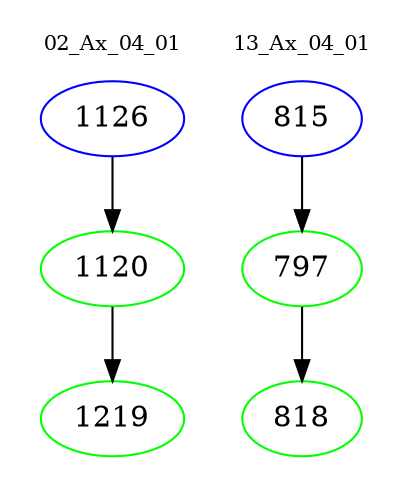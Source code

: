 digraph{
subgraph cluster_0 {
color = white
label = "02_Ax_04_01";
fontsize=10;
T0_1126 [label="1126", color="blue"]
T0_1126 -> T0_1120 [color="black"]
T0_1120 [label="1120", color="green"]
T0_1120 -> T0_1219 [color="black"]
T0_1219 [label="1219", color="green"]
}
subgraph cluster_1 {
color = white
label = "13_Ax_04_01";
fontsize=10;
T1_815 [label="815", color="blue"]
T1_815 -> T1_797 [color="black"]
T1_797 [label="797", color="green"]
T1_797 -> T1_818 [color="black"]
T1_818 [label="818", color="green"]
}
}
